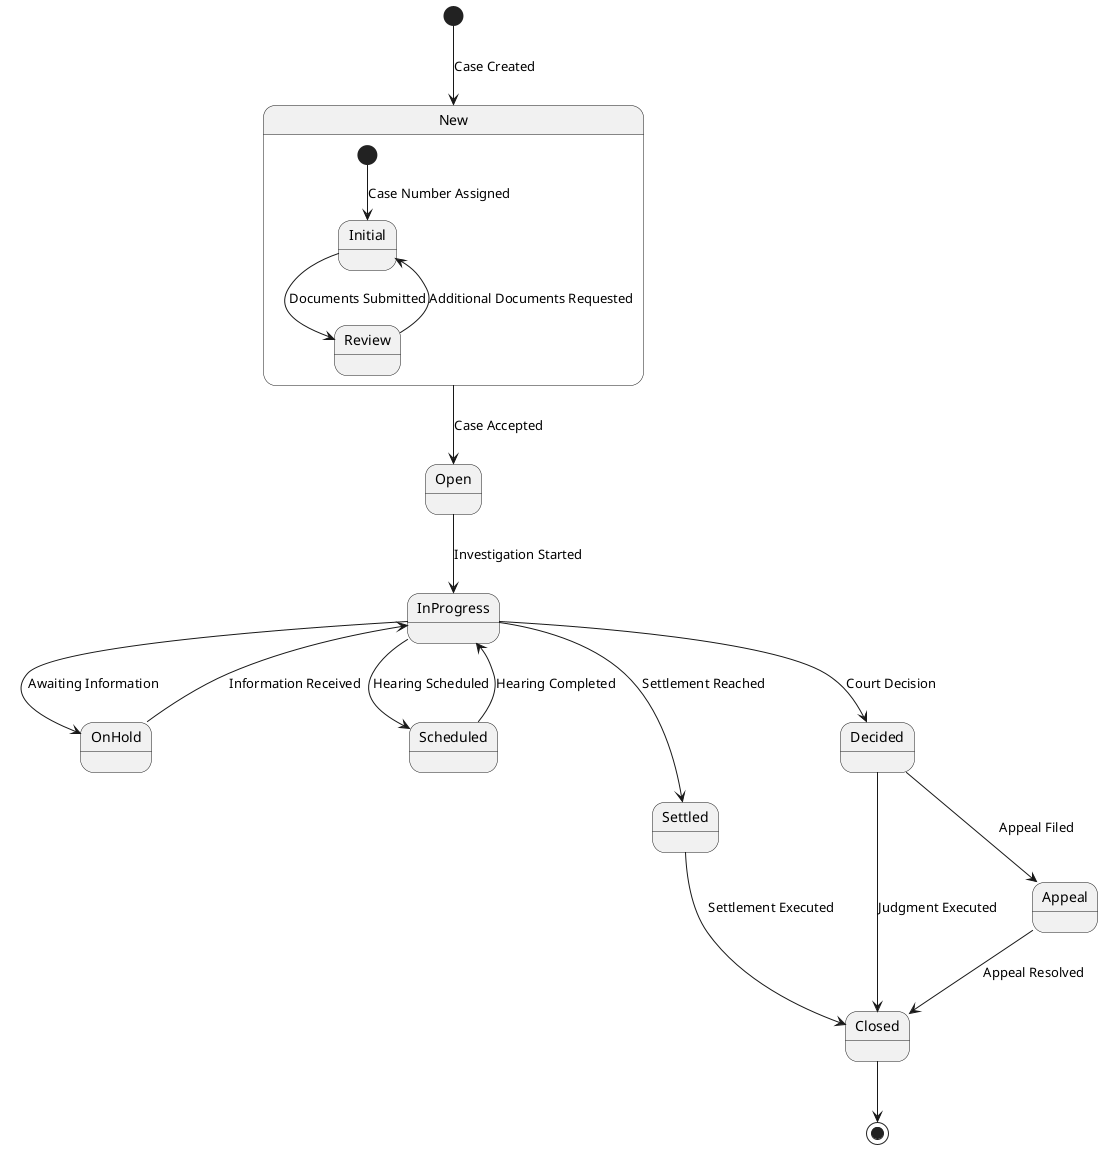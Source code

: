 @startuml UML State Machine Diagram

' Define the states for a legal case
[*] --> New : Case Created

state New {
  [*] --> Initial : Case Number Assigned
  Initial --> Review : Documents Submitted
  Review --> Initial : Additional Documents Requested
}

New --> Open : Case Accepted
Open --> InProgress : Investigation Started
InProgress --> OnHold : Awaiting Information
OnHold --> InProgress : Information Received
InProgress --> Scheduled : Hearing Scheduled
Scheduled --> InProgress : Hearing Completed
InProgress --> Settled : Settlement Reached
InProgress --> Decided : Court Decision
Settled --> Closed : Settlement Executed
Decided --> Closed : Judgment Executed
Decided --> Appeal : Appeal Filed
Appeal --> Closed : Appeal Resolved

Closed --> [*]

@enduml

